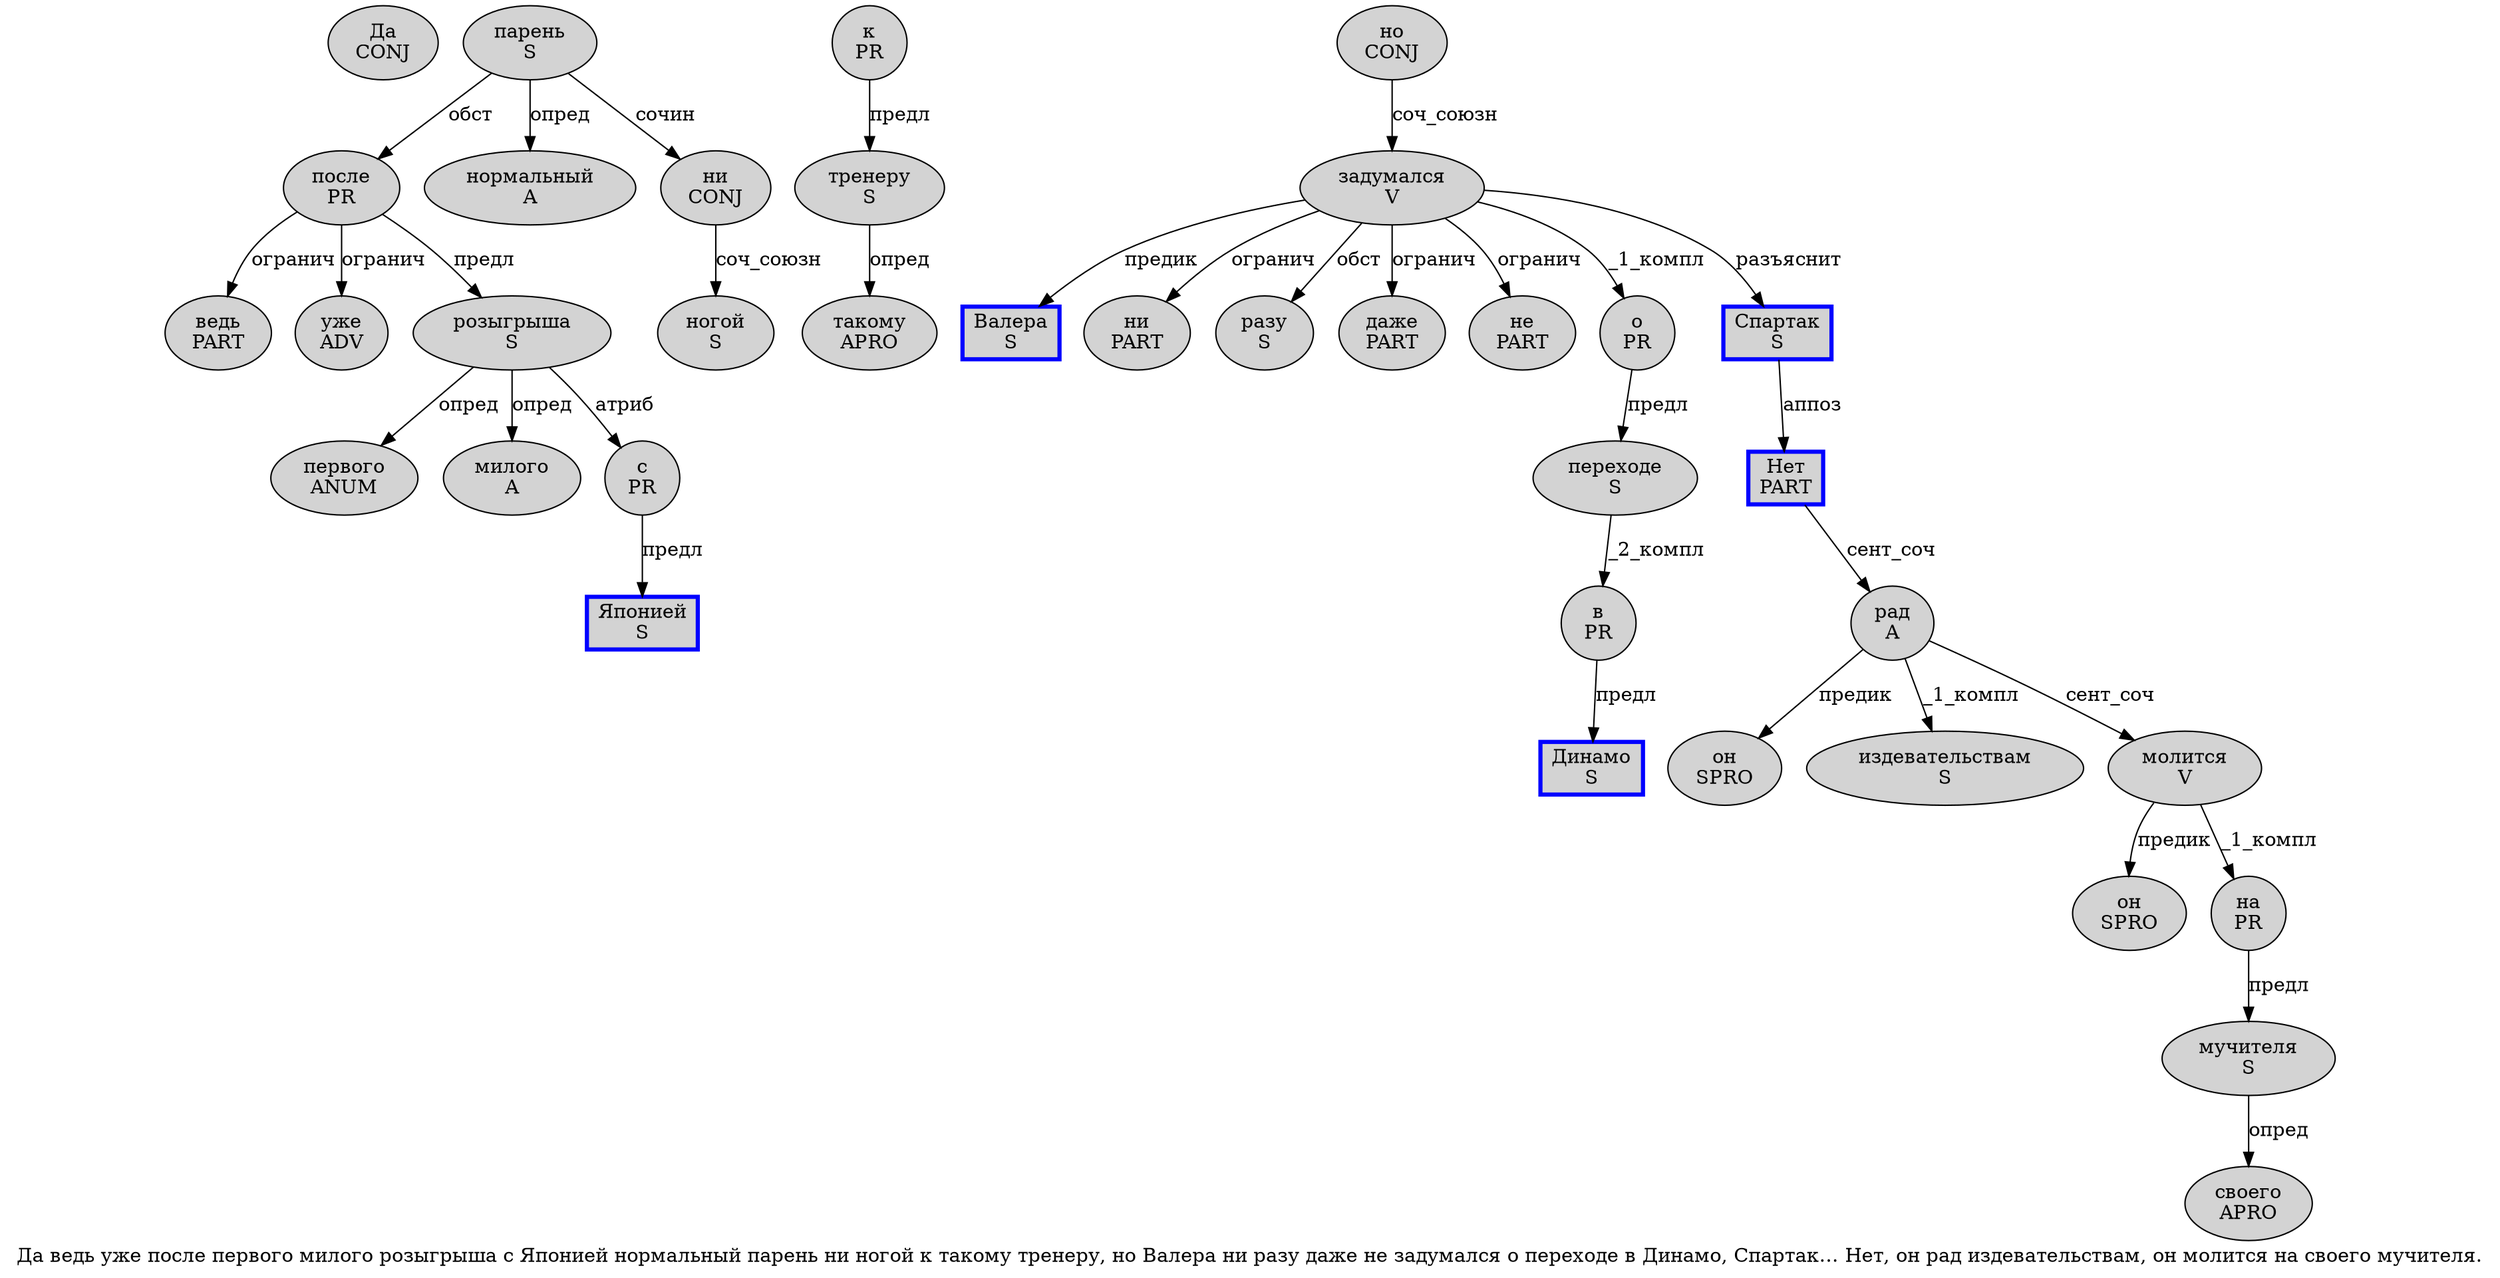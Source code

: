 digraph SENTENCE_3329 {
	graph [label="Да ведь уже после первого милого розыгрыша с Японией нормальный парень ни ногой к такому тренеру, но Валера ни разу даже не задумался о переходе в Динамо, Спартак… Нет, он рад издевательствам, он молится на своего мучителя."]
	node [style=filled]
		0 [label="Да
CONJ" color="" fillcolor=lightgray penwidth=1 shape=ellipse]
		1 [label="ведь
PART" color="" fillcolor=lightgray penwidth=1 shape=ellipse]
		2 [label="уже
ADV" color="" fillcolor=lightgray penwidth=1 shape=ellipse]
		3 [label="после
PR" color="" fillcolor=lightgray penwidth=1 shape=ellipse]
		4 [label="первого
ANUM" color="" fillcolor=lightgray penwidth=1 shape=ellipse]
		5 [label="милого
A" color="" fillcolor=lightgray penwidth=1 shape=ellipse]
		6 [label="розыгрыша
S" color="" fillcolor=lightgray penwidth=1 shape=ellipse]
		7 [label="с
PR" color="" fillcolor=lightgray penwidth=1 shape=ellipse]
		8 [label="Японией
S" color=blue fillcolor=lightgray penwidth=3 shape=box]
		9 [label="нормальный
A" color="" fillcolor=lightgray penwidth=1 shape=ellipse]
		10 [label="парень
S" color="" fillcolor=lightgray penwidth=1 shape=ellipse]
		11 [label="ни
CONJ" color="" fillcolor=lightgray penwidth=1 shape=ellipse]
		12 [label="ногой
S" color="" fillcolor=lightgray penwidth=1 shape=ellipse]
		13 [label="к
PR" color="" fillcolor=lightgray penwidth=1 shape=ellipse]
		14 [label="такому
APRO" color="" fillcolor=lightgray penwidth=1 shape=ellipse]
		15 [label="тренеру
S" color="" fillcolor=lightgray penwidth=1 shape=ellipse]
		17 [label="но
CONJ" color="" fillcolor=lightgray penwidth=1 shape=ellipse]
		18 [label="Валера
S" color=blue fillcolor=lightgray penwidth=3 shape=box]
		19 [label="ни
PART" color="" fillcolor=lightgray penwidth=1 shape=ellipse]
		20 [label="разу
S" color="" fillcolor=lightgray penwidth=1 shape=ellipse]
		21 [label="даже
PART" color="" fillcolor=lightgray penwidth=1 shape=ellipse]
		22 [label="не
PART" color="" fillcolor=lightgray penwidth=1 shape=ellipse]
		23 [label="задумался
V" color="" fillcolor=lightgray penwidth=1 shape=ellipse]
		24 [label="о
PR" color="" fillcolor=lightgray penwidth=1 shape=ellipse]
		25 [label="переходе
S" color="" fillcolor=lightgray penwidth=1 shape=ellipse]
		26 [label="в
PR" color="" fillcolor=lightgray penwidth=1 shape=ellipse]
		27 [label="Динамо
S" color=blue fillcolor=lightgray penwidth=3 shape=box]
		29 [label="Спартак
S" color=blue fillcolor=lightgray penwidth=3 shape=box]
		31 [label="Нет
PART" color=blue fillcolor=lightgray penwidth=3 shape=box]
		33 [label="он
SPRO" color="" fillcolor=lightgray penwidth=1 shape=ellipse]
		34 [label="рад
A" color="" fillcolor=lightgray penwidth=1 shape=ellipse]
		35 [label="издевательствам
S" color="" fillcolor=lightgray penwidth=1 shape=ellipse]
		37 [label="он
SPRO" color="" fillcolor=lightgray penwidth=1 shape=ellipse]
		38 [label="молится
V" color="" fillcolor=lightgray penwidth=1 shape=ellipse]
		39 [label="на
PR" color="" fillcolor=lightgray penwidth=1 shape=ellipse]
		40 [label="своего
APRO" color="" fillcolor=lightgray penwidth=1 shape=ellipse]
		41 [label="мучителя
S" color="" fillcolor=lightgray penwidth=1 shape=ellipse]
			10 -> 3 [label="обст"]
			10 -> 9 [label="опред"]
			10 -> 11 [label="сочин"]
			23 -> 18 [label="предик"]
			23 -> 19 [label="огранич"]
			23 -> 20 [label="обст"]
			23 -> 21 [label="огранич"]
			23 -> 22 [label="огранич"]
			23 -> 24 [label="_1_компл"]
			23 -> 29 [label="разъяснит"]
			41 -> 40 [label="опред"]
			17 -> 23 [label="соч_союзн"]
			11 -> 12 [label="соч_союзн"]
			39 -> 41 [label="предл"]
			3 -> 1 [label="огранич"]
			3 -> 2 [label="огранич"]
			3 -> 6 [label="предл"]
			26 -> 27 [label="предл"]
			15 -> 14 [label="опред"]
			6 -> 4 [label="опред"]
			6 -> 5 [label="опред"]
			6 -> 7 [label="атриб"]
			29 -> 31 [label="аппоз"]
			13 -> 15 [label="предл"]
			7 -> 8 [label="предл"]
			24 -> 25 [label="предл"]
			31 -> 34 [label="сент_соч"]
			34 -> 33 [label="предик"]
			34 -> 35 [label="_1_компл"]
			34 -> 38 [label="сент_соч"]
			38 -> 37 [label="предик"]
			38 -> 39 [label="_1_компл"]
			25 -> 26 [label="_2_компл"]
}
